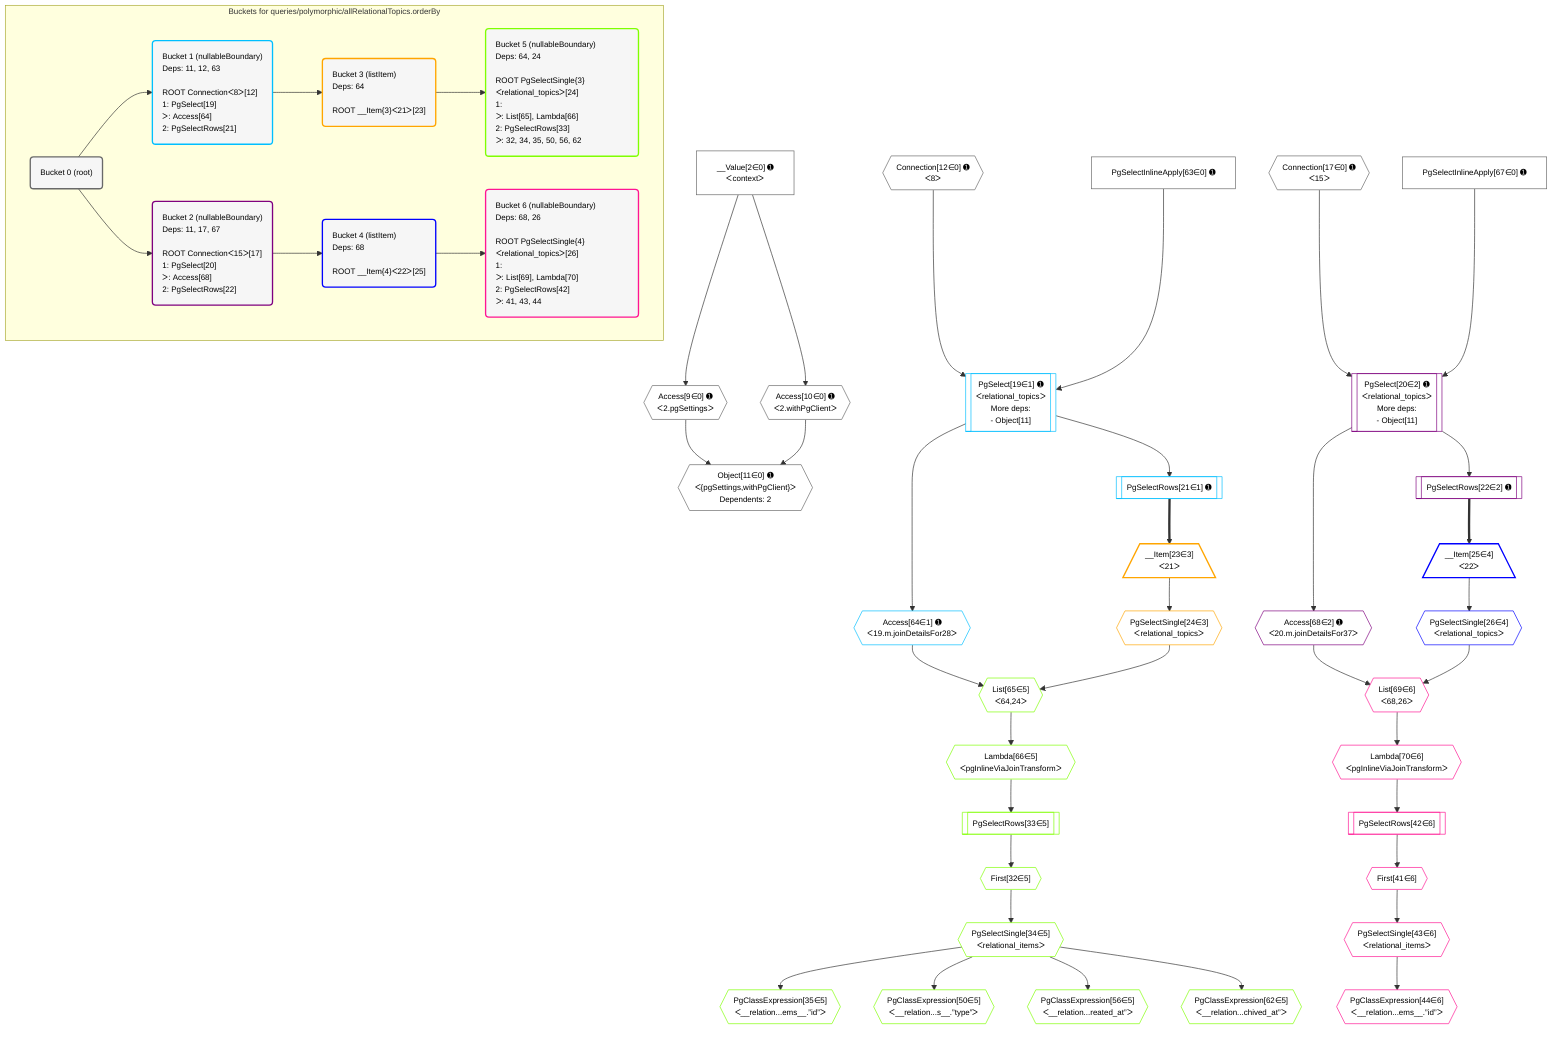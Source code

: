 %%{init: {'themeVariables': { 'fontSize': '12px'}}}%%
graph TD
    classDef path fill:#eee,stroke:#000,color:#000
    classDef plan fill:#fff,stroke-width:1px,color:#000
    classDef itemplan fill:#fff,stroke-width:2px,color:#000
    classDef unbatchedplan fill:#dff,stroke-width:1px,color:#000
    classDef sideeffectplan fill:#fcc,stroke-width:2px,color:#000
    classDef bucket fill:#f6f6f6,color:#000,stroke-width:2px,text-align:left

    subgraph "Buckets for queries/polymorphic/allRelationalTopics.orderBy"
    Bucket0("Bucket 0 (root)"):::bucket
    Bucket1("Bucket 1 (nullableBoundary)<br />Deps: 11, 12, 63<br /><br />ROOT Connectionᐸ8ᐳ[12]<br />1: PgSelect[19]<br />ᐳ: Access[64]<br />2: PgSelectRows[21]"):::bucket
    Bucket2("Bucket 2 (nullableBoundary)<br />Deps: 11, 17, 67<br /><br />ROOT Connectionᐸ15ᐳ[17]<br />1: PgSelect[20]<br />ᐳ: Access[68]<br />2: PgSelectRows[22]"):::bucket
    Bucket3("Bucket 3 (listItem)<br />Deps: 64<br /><br />ROOT __Item{3}ᐸ21ᐳ[23]"):::bucket
    Bucket4("Bucket 4 (listItem)<br />Deps: 68<br /><br />ROOT __Item{4}ᐸ22ᐳ[25]"):::bucket
    Bucket5("Bucket 5 (nullableBoundary)<br />Deps: 64, 24<br /><br />ROOT PgSelectSingle{3}ᐸrelational_topicsᐳ[24]<br />1: <br />ᐳ: List[65], Lambda[66]<br />2: PgSelectRows[33]<br />ᐳ: 32, 34, 35, 50, 56, 62"):::bucket
    Bucket6("Bucket 6 (nullableBoundary)<br />Deps: 68, 26<br /><br />ROOT PgSelectSingle{4}ᐸrelational_topicsᐳ[26]<br />1: <br />ᐳ: List[69], Lambda[70]<br />2: PgSelectRows[42]<br />ᐳ: 41, 43, 44"):::bucket
    end
    Bucket0 --> Bucket1 & Bucket2
    Bucket1 --> Bucket3
    Bucket2 --> Bucket4
    Bucket3 --> Bucket5
    Bucket4 --> Bucket6

    %% plan dependencies
    Object11{{"Object[11∈0] ➊<br />ᐸ{pgSettings,withPgClient}ᐳ<br />Dependents: 2"}}:::plan
    Access9{{"Access[9∈0] ➊<br />ᐸ2.pgSettingsᐳ"}}:::plan
    Access10{{"Access[10∈0] ➊<br />ᐸ2.withPgClientᐳ"}}:::plan
    Access9 & Access10 --> Object11
    __Value2["__Value[2∈0] ➊<br />ᐸcontextᐳ"]:::plan
    __Value2 --> Access9
    __Value2 --> Access10
    Connection12{{"Connection[12∈0] ➊<br />ᐸ8ᐳ"}}:::plan
    Connection17{{"Connection[17∈0] ➊<br />ᐸ15ᐳ"}}:::plan
    PgSelectInlineApply63["PgSelectInlineApply[63∈0] ➊"]:::plan
    PgSelectInlineApply67["PgSelectInlineApply[67∈0] ➊"]:::plan
    PgSelect19[["PgSelect[19∈1] ➊<br />ᐸrelational_topicsᐳ<br />More deps:<br />- Object[11]"]]:::plan
    Connection12 & PgSelectInlineApply63 --> PgSelect19
    PgSelectRows21[["PgSelectRows[21∈1] ➊"]]:::plan
    PgSelect19 --> PgSelectRows21
    Access64{{"Access[64∈1] ➊<br />ᐸ19.m.joinDetailsFor28ᐳ"}}:::plan
    PgSelect19 --> Access64
    PgSelect20[["PgSelect[20∈2] ➊<br />ᐸrelational_topicsᐳ<br />More deps:<br />- Object[11]"]]:::plan
    Connection17 & PgSelectInlineApply67 --> PgSelect20
    PgSelectRows22[["PgSelectRows[22∈2] ➊"]]:::plan
    PgSelect20 --> PgSelectRows22
    Access68{{"Access[68∈2] ➊<br />ᐸ20.m.joinDetailsFor37ᐳ"}}:::plan
    PgSelect20 --> Access68
    __Item23[/"__Item[23∈3]<br />ᐸ21ᐳ"\]:::itemplan
    PgSelectRows21 ==> __Item23
    PgSelectSingle24{{"PgSelectSingle[24∈3]<br />ᐸrelational_topicsᐳ"}}:::plan
    __Item23 --> PgSelectSingle24
    __Item25[/"__Item[25∈4]<br />ᐸ22ᐳ"\]:::itemplan
    PgSelectRows22 ==> __Item25
    PgSelectSingle26{{"PgSelectSingle[26∈4]<br />ᐸrelational_topicsᐳ"}}:::plan
    __Item25 --> PgSelectSingle26
    List65{{"List[65∈5]<br />ᐸ64,24ᐳ"}}:::plan
    Access64 & PgSelectSingle24 --> List65
    First32{{"First[32∈5]"}}:::plan
    PgSelectRows33[["PgSelectRows[33∈5]"]]:::plan
    PgSelectRows33 --> First32
    Lambda66{{"Lambda[66∈5]<br />ᐸpgInlineViaJoinTransformᐳ"}}:::plan
    Lambda66 --> PgSelectRows33
    PgSelectSingle34{{"PgSelectSingle[34∈5]<br />ᐸrelational_itemsᐳ"}}:::plan
    First32 --> PgSelectSingle34
    PgClassExpression35{{"PgClassExpression[35∈5]<br />ᐸ__relation...ems__.”id”ᐳ"}}:::plan
    PgSelectSingle34 --> PgClassExpression35
    PgClassExpression50{{"PgClassExpression[50∈5]<br />ᐸ__relation...s__.”type”ᐳ"}}:::plan
    PgSelectSingle34 --> PgClassExpression50
    PgClassExpression56{{"PgClassExpression[56∈5]<br />ᐸ__relation...reated_at”ᐳ"}}:::plan
    PgSelectSingle34 --> PgClassExpression56
    PgClassExpression62{{"PgClassExpression[62∈5]<br />ᐸ__relation...chived_at”ᐳ"}}:::plan
    PgSelectSingle34 --> PgClassExpression62
    List65 --> Lambda66
    List69{{"List[69∈6]<br />ᐸ68,26ᐳ"}}:::plan
    Access68 & PgSelectSingle26 --> List69
    First41{{"First[41∈6]"}}:::plan
    PgSelectRows42[["PgSelectRows[42∈6]"]]:::plan
    PgSelectRows42 --> First41
    Lambda70{{"Lambda[70∈6]<br />ᐸpgInlineViaJoinTransformᐳ"}}:::plan
    Lambda70 --> PgSelectRows42
    PgSelectSingle43{{"PgSelectSingle[43∈6]<br />ᐸrelational_itemsᐳ"}}:::plan
    First41 --> PgSelectSingle43
    PgClassExpression44{{"PgClassExpression[44∈6]<br />ᐸ__relation...ems__.”id”ᐳ"}}:::plan
    PgSelectSingle43 --> PgClassExpression44
    List69 --> Lambda70

    %% define steps
    classDef bucket0 stroke:#696969
    class Bucket0,__Value2,Access9,Access10,Object11,Connection12,Connection17,PgSelectInlineApply63,PgSelectInlineApply67 bucket0
    classDef bucket1 stroke:#00bfff
    class Bucket1,PgSelect19,PgSelectRows21,Access64 bucket1
    classDef bucket2 stroke:#7f007f
    class Bucket2,PgSelect20,PgSelectRows22,Access68 bucket2
    classDef bucket3 stroke:#ffa500
    class Bucket3,__Item23,PgSelectSingle24 bucket3
    classDef bucket4 stroke:#0000ff
    class Bucket4,__Item25,PgSelectSingle26 bucket4
    classDef bucket5 stroke:#7fff00
    class Bucket5,First32,PgSelectRows33,PgSelectSingle34,PgClassExpression35,PgClassExpression50,PgClassExpression56,PgClassExpression62,List65,Lambda66 bucket5
    classDef bucket6 stroke:#ff1493
    class Bucket6,First41,PgSelectRows42,PgSelectSingle43,PgClassExpression44,List69,Lambda70 bucket6